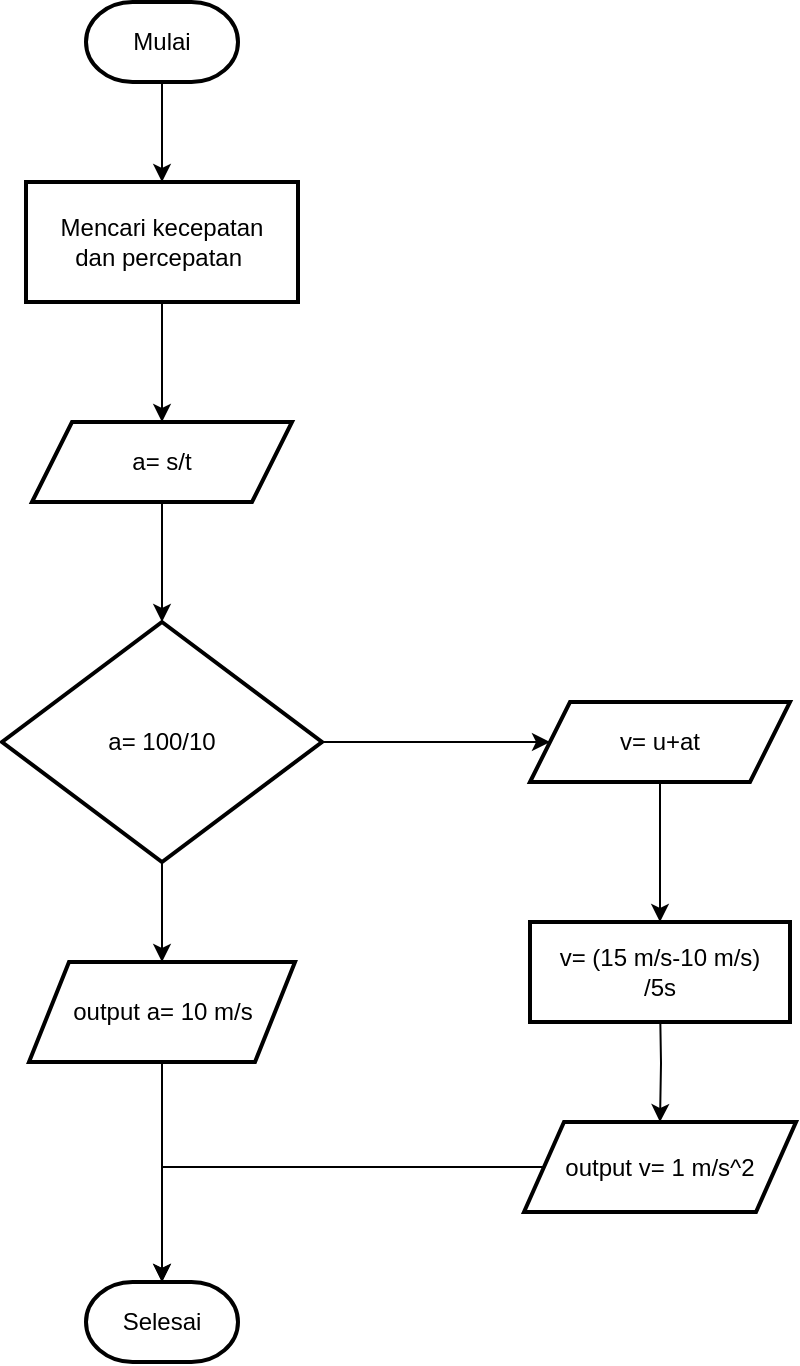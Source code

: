 <mxfile version="22.1.7" type="github">
  <diagram name="Halaman-1" id="tqDfvmga2qRxj1xkp8AS">
    <mxGraphModel dx="882" dy="1700" grid="1" gridSize="10" guides="1" tooltips="1" connect="1" arrows="1" fold="1" page="1" pageScale="1" pageWidth="827" pageHeight="1169" math="0" shadow="0">
      <root>
        <mxCell id="0" />
        <mxCell id="1" parent="0" />
        <mxCell id="fhTAvq2OmSkOmTGTV9Ks-5" value="" style="edgeStyle=orthogonalEdgeStyle;rounded=0;orthogonalLoop=1;jettySize=auto;html=1;" edge="1" parent="1" source="zEaP6irVrBIb3QhL-vas-1" target="fhTAvq2OmSkOmTGTV9Ks-3">
          <mxGeometry relative="1" as="geometry" />
        </mxCell>
        <mxCell id="zEaP6irVrBIb3QhL-vas-1" value="Mulai" style="strokeWidth=2;html=1;shape=mxgraph.flowchart.terminator;whiteSpace=wrap;" parent="1" vertex="1">
          <mxGeometry x="338" y="-190" width="76" height="40" as="geometry" />
        </mxCell>
        <mxCell id="fhTAvq2OmSkOmTGTV9Ks-14" value="" style="edgeStyle=orthogonalEdgeStyle;rounded=0;orthogonalLoop=1;jettySize=auto;html=1;" edge="1" parent="1" source="zEaP6irVrBIb3QhL-vas-2" target="zEaP6irVrBIb3QhL-vas-7">
          <mxGeometry relative="1" as="geometry" />
        </mxCell>
        <mxCell id="zEaP6irVrBIb3QhL-vas-2" value="output a= 10 m/s" style="shape=parallelogram;perimeter=parallelogramPerimeter;whiteSpace=wrap;html=1;fixedSize=1;strokeWidth=2;" parent="1" vertex="1">
          <mxGeometry x="309.5" y="290" width="133" height="50" as="geometry" />
        </mxCell>
        <mxCell id="fhTAvq2OmSkOmTGTV9Ks-7" value="" style="edgeStyle=orthogonalEdgeStyle;rounded=0;orthogonalLoop=1;jettySize=auto;html=1;" edge="1" parent="1" source="zEaP6irVrBIb3QhL-vas-4" target="zEaP6irVrBIb3QhL-vas-13">
          <mxGeometry relative="1" as="geometry" />
        </mxCell>
        <mxCell id="zEaP6irVrBIb3QhL-vas-4" value="a= s/t" style="shape=parallelogram;perimeter=parallelogramPerimeter;whiteSpace=wrap;html=1;fixedSize=1;strokeWidth=2;" parent="1" vertex="1">
          <mxGeometry x="311" y="20" width="130" height="40" as="geometry" />
        </mxCell>
        <mxCell id="fhTAvq2OmSkOmTGTV9Ks-12" value="" style="edgeStyle=orthogonalEdgeStyle;rounded=0;orthogonalLoop=1;jettySize=auto;html=1;" edge="1" parent="1" target="zEaP6irVrBIb3QhL-vas-21">
          <mxGeometry relative="1" as="geometry">
            <mxPoint x="625" y="310" as="sourcePoint" />
          </mxGeometry>
        </mxCell>
        <mxCell id="zEaP6irVrBIb3QhL-vas-7" value="Selesai" style="strokeWidth=2;html=1;shape=mxgraph.flowchart.terminator;whiteSpace=wrap;" parent="1" vertex="1">
          <mxGeometry x="338" y="450" width="76" height="40" as="geometry" />
        </mxCell>
        <mxCell id="fhTAvq2OmSkOmTGTV9Ks-8" value="" style="edgeStyle=orthogonalEdgeStyle;rounded=0;orthogonalLoop=1;jettySize=auto;html=1;" edge="1" parent="1" source="zEaP6irVrBIb3QhL-vas-13" target="zEaP6irVrBIb3QhL-vas-2">
          <mxGeometry relative="1" as="geometry" />
        </mxCell>
        <mxCell id="fhTAvq2OmSkOmTGTV9Ks-10" value="" style="edgeStyle=orthogonalEdgeStyle;rounded=0;orthogonalLoop=1;jettySize=auto;html=1;" edge="1" parent="1" source="zEaP6irVrBIb3QhL-vas-13" target="zEaP6irVrBIb3QhL-vas-20">
          <mxGeometry relative="1" as="geometry" />
        </mxCell>
        <mxCell id="zEaP6irVrBIb3QhL-vas-13" value="a= 100/10" style="rhombus;whiteSpace=wrap;html=1;strokeWidth=2;" parent="1" vertex="1">
          <mxGeometry x="296" y="120" width="160" height="120" as="geometry" />
        </mxCell>
        <mxCell id="fhTAvq2OmSkOmTGTV9Ks-11" value="" style="edgeStyle=orthogonalEdgeStyle;rounded=0;orthogonalLoop=1;jettySize=auto;html=1;" edge="1" parent="1" source="zEaP6irVrBIb3QhL-vas-20">
          <mxGeometry relative="1" as="geometry">
            <mxPoint x="625" y="270" as="targetPoint" />
          </mxGeometry>
        </mxCell>
        <mxCell id="zEaP6irVrBIb3QhL-vas-20" value="v= u+at" style="shape=parallelogram;perimeter=parallelogramPerimeter;whiteSpace=wrap;html=1;fixedSize=1;strokeWidth=2;" parent="1" vertex="1">
          <mxGeometry x="560" y="160" width="130" height="40" as="geometry" />
        </mxCell>
        <mxCell id="zEaP6irVrBIb3QhL-vas-21" value="output v= 1 m/s^2" style="shape=parallelogram;perimeter=parallelogramPerimeter;whiteSpace=wrap;html=1;fixedSize=1;strokeWidth=2;" parent="1" vertex="1">
          <mxGeometry x="557" y="370" width="136" height="45" as="geometry" />
        </mxCell>
        <mxCell id="fhTAvq2OmSkOmTGTV9Ks-6" value="" style="edgeStyle=orthogonalEdgeStyle;rounded=0;orthogonalLoop=1;jettySize=auto;html=1;" edge="1" parent="1" source="fhTAvq2OmSkOmTGTV9Ks-3" target="zEaP6irVrBIb3QhL-vas-4">
          <mxGeometry relative="1" as="geometry" />
        </mxCell>
        <mxCell id="fhTAvq2OmSkOmTGTV9Ks-3" value="Mencari kecepatan&lt;br&gt;dan percepatan&amp;nbsp;" style="rounded=0;whiteSpace=wrap;html=1;strokeWidth=2;" vertex="1" parent="1">
          <mxGeometry x="308" y="-100" width="136" height="60" as="geometry" />
        </mxCell>
        <mxCell id="fhTAvq2OmSkOmTGTV9Ks-13" style="edgeStyle=orthogonalEdgeStyle;rounded=0;orthogonalLoop=1;jettySize=auto;html=1;entryX=0.5;entryY=0;entryDx=0;entryDy=0;entryPerimeter=0;" edge="1" parent="1" source="zEaP6irVrBIb3QhL-vas-21" target="zEaP6irVrBIb3QhL-vas-7">
          <mxGeometry relative="1" as="geometry" />
        </mxCell>
        <mxCell id="fhTAvq2OmSkOmTGTV9Ks-15" value="v= (15 m/s-10 m/s)&lt;br style=&quot;border-color: var(--border-color);&quot;&gt;/5s" style="rounded=0;whiteSpace=wrap;html=1;strokeWidth=2;" vertex="1" parent="1">
          <mxGeometry x="560" y="270" width="130" height="50" as="geometry" />
        </mxCell>
      </root>
    </mxGraphModel>
  </diagram>
</mxfile>
